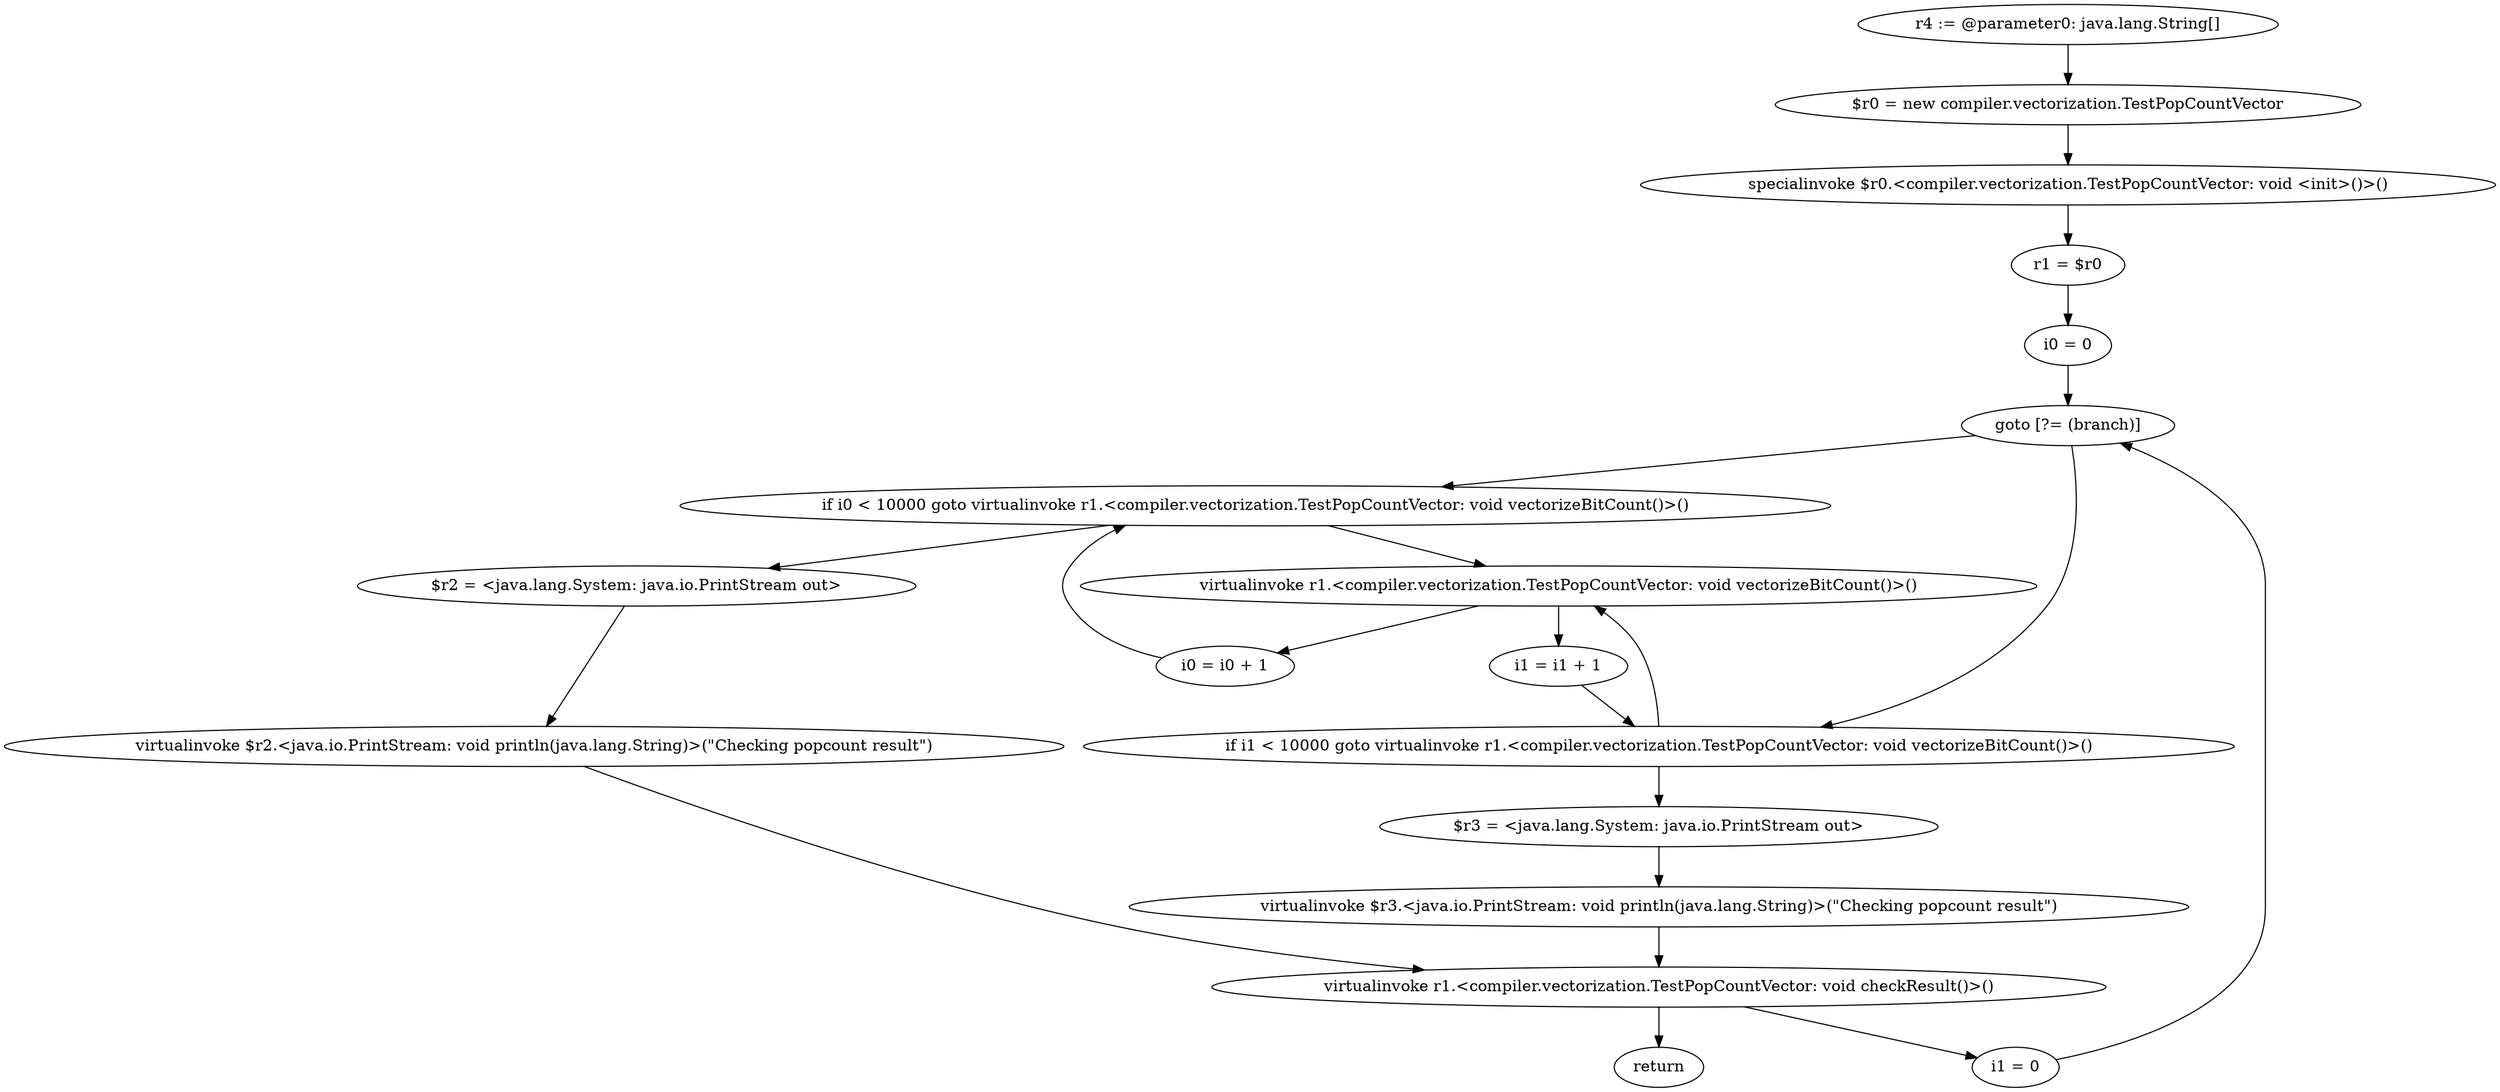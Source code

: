 digraph "unitGraph" {
    "r4 := @parameter0: java.lang.String[]"
    "$r0 = new compiler.vectorization.TestPopCountVector"
    "specialinvoke $r0.<compiler.vectorization.TestPopCountVector: void <init>()>()"
    "r1 = $r0"
    "i0 = 0"
    "goto [?= (branch)]"
    "virtualinvoke r1.<compiler.vectorization.TestPopCountVector: void vectorizeBitCount()>()"
    "i0 = i0 + 1"
    "if i0 < 10000 goto virtualinvoke r1.<compiler.vectorization.TestPopCountVector: void vectorizeBitCount()>()"
    "$r2 = <java.lang.System: java.io.PrintStream out>"
    "virtualinvoke $r2.<java.io.PrintStream: void println(java.lang.String)>(\"Checking popcount result\")"
    "virtualinvoke r1.<compiler.vectorization.TestPopCountVector: void checkResult()>()"
    "i1 = 0"
    "i1 = i1 + 1"
    "if i1 < 10000 goto virtualinvoke r1.<compiler.vectorization.TestPopCountVector: void vectorizeBitCount()>()"
    "$r3 = <java.lang.System: java.io.PrintStream out>"
    "virtualinvoke $r3.<java.io.PrintStream: void println(java.lang.String)>(\"Checking popcount result\")"
    "return"
    "r4 := @parameter0: java.lang.String[]"->"$r0 = new compiler.vectorization.TestPopCountVector";
    "$r0 = new compiler.vectorization.TestPopCountVector"->"specialinvoke $r0.<compiler.vectorization.TestPopCountVector: void <init>()>()";
    "specialinvoke $r0.<compiler.vectorization.TestPopCountVector: void <init>()>()"->"r1 = $r0";
    "r1 = $r0"->"i0 = 0";
    "i0 = 0"->"goto [?= (branch)]";
    "goto [?= (branch)]"->"if i0 < 10000 goto virtualinvoke r1.<compiler.vectorization.TestPopCountVector: void vectorizeBitCount()>()";
    "virtualinvoke r1.<compiler.vectorization.TestPopCountVector: void vectorizeBitCount()>()"->"i0 = i0 + 1";
    "i0 = i0 + 1"->"if i0 < 10000 goto virtualinvoke r1.<compiler.vectorization.TestPopCountVector: void vectorizeBitCount()>()";
    "if i0 < 10000 goto virtualinvoke r1.<compiler.vectorization.TestPopCountVector: void vectorizeBitCount()>()"->"$r2 = <java.lang.System: java.io.PrintStream out>";
    "if i0 < 10000 goto virtualinvoke r1.<compiler.vectorization.TestPopCountVector: void vectorizeBitCount()>()"->"virtualinvoke r1.<compiler.vectorization.TestPopCountVector: void vectorizeBitCount()>()";
    "$r2 = <java.lang.System: java.io.PrintStream out>"->"virtualinvoke $r2.<java.io.PrintStream: void println(java.lang.String)>(\"Checking popcount result\")";
    "virtualinvoke $r2.<java.io.PrintStream: void println(java.lang.String)>(\"Checking popcount result\")"->"virtualinvoke r1.<compiler.vectorization.TestPopCountVector: void checkResult()>()";
    "virtualinvoke r1.<compiler.vectorization.TestPopCountVector: void checkResult()>()"->"i1 = 0";
    "i1 = 0"->"goto [?= (branch)]";
    "goto [?= (branch)]"->"if i1 < 10000 goto virtualinvoke r1.<compiler.vectorization.TestPopCountVector: void vectorizeBitCount()>()";
    "virtualinvoke r1.<compiler.vectorization.TestPopCountVector: void vectorizeBitCount()>()"->"i1 = i1 + 1";
    "i1 = i1 + 1"->"if i1 < 10000 goto virtualinvoke r1.<compiler.vectorization.TestPopCountVector: void vectorizeBitCount()>()";
    "if i1 < 10000 goto virtualinvoke r1.<compiler.vectorization.TestPopCountVector: void vectorizeBitCount()>()"->"$r3 = <java.lang.System: java.io.PrintStream out>";
    "if i1 < 10000 goto virtualinvoke r1.<compiler.vectorization.TestPopCountVector: void vectorizeBitCount()>()"->"virtualinvoke r1.<compiler.vectorization.TestPopCountVector: void vectorizeBitCount()>()";
    "$r3 = <java.lang.System: java.io.PrintStream out>"->"virtualinvoke $r3.<java.io.PrintStream: void println(java.lang.String)>(\"Checking popcount result\")";
    "virtualinvoke $r3.<java.io.PrintStream: void println(java.lang.String)>(\"Checking popcount result\")"->"virtualinvoke r1.<compiler.vectorization.TestPopCountVector: void checkResult()>()";
    "virtualinvoke r1.<compiler.vectorization.TestPopCountVector: void checkResult()>()"->"return";
}
